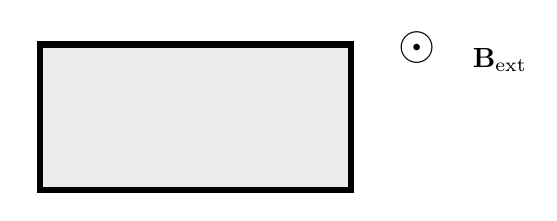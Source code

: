 

\tikzset{every picture/.style={line width=0.75pt}} %set default line width to 0.75pt        

\begin{tikzpicture}[x=0.75pt,y=0.75pt,yscale=-1,xscale=1]
%uncomment if require: \path (0,102); %set diagram left start at 0, and has height of 102

%Shape: Rectangle [id:dp5006599053722891] 
\draw  [fill={rgb, 255:red, 155; green, 155; blue, 155 }  ,fill opacity=0.2 ][line width=2.25]  (20,20) -- (170,20) -- (170,90) -- (20,90) -- cycle ;

% Text Node
\draw (191,12.4) node [anchor=north west][inner sep=0.75pt]  [font=\LARGE]  {$\odot $};
% Text Node
\draw (227,20.4) node [anchor=north west][inner sep=0.75pt]    {$\mathbf{B}_{\text{ext}}$};


\end{tikzpicture}

